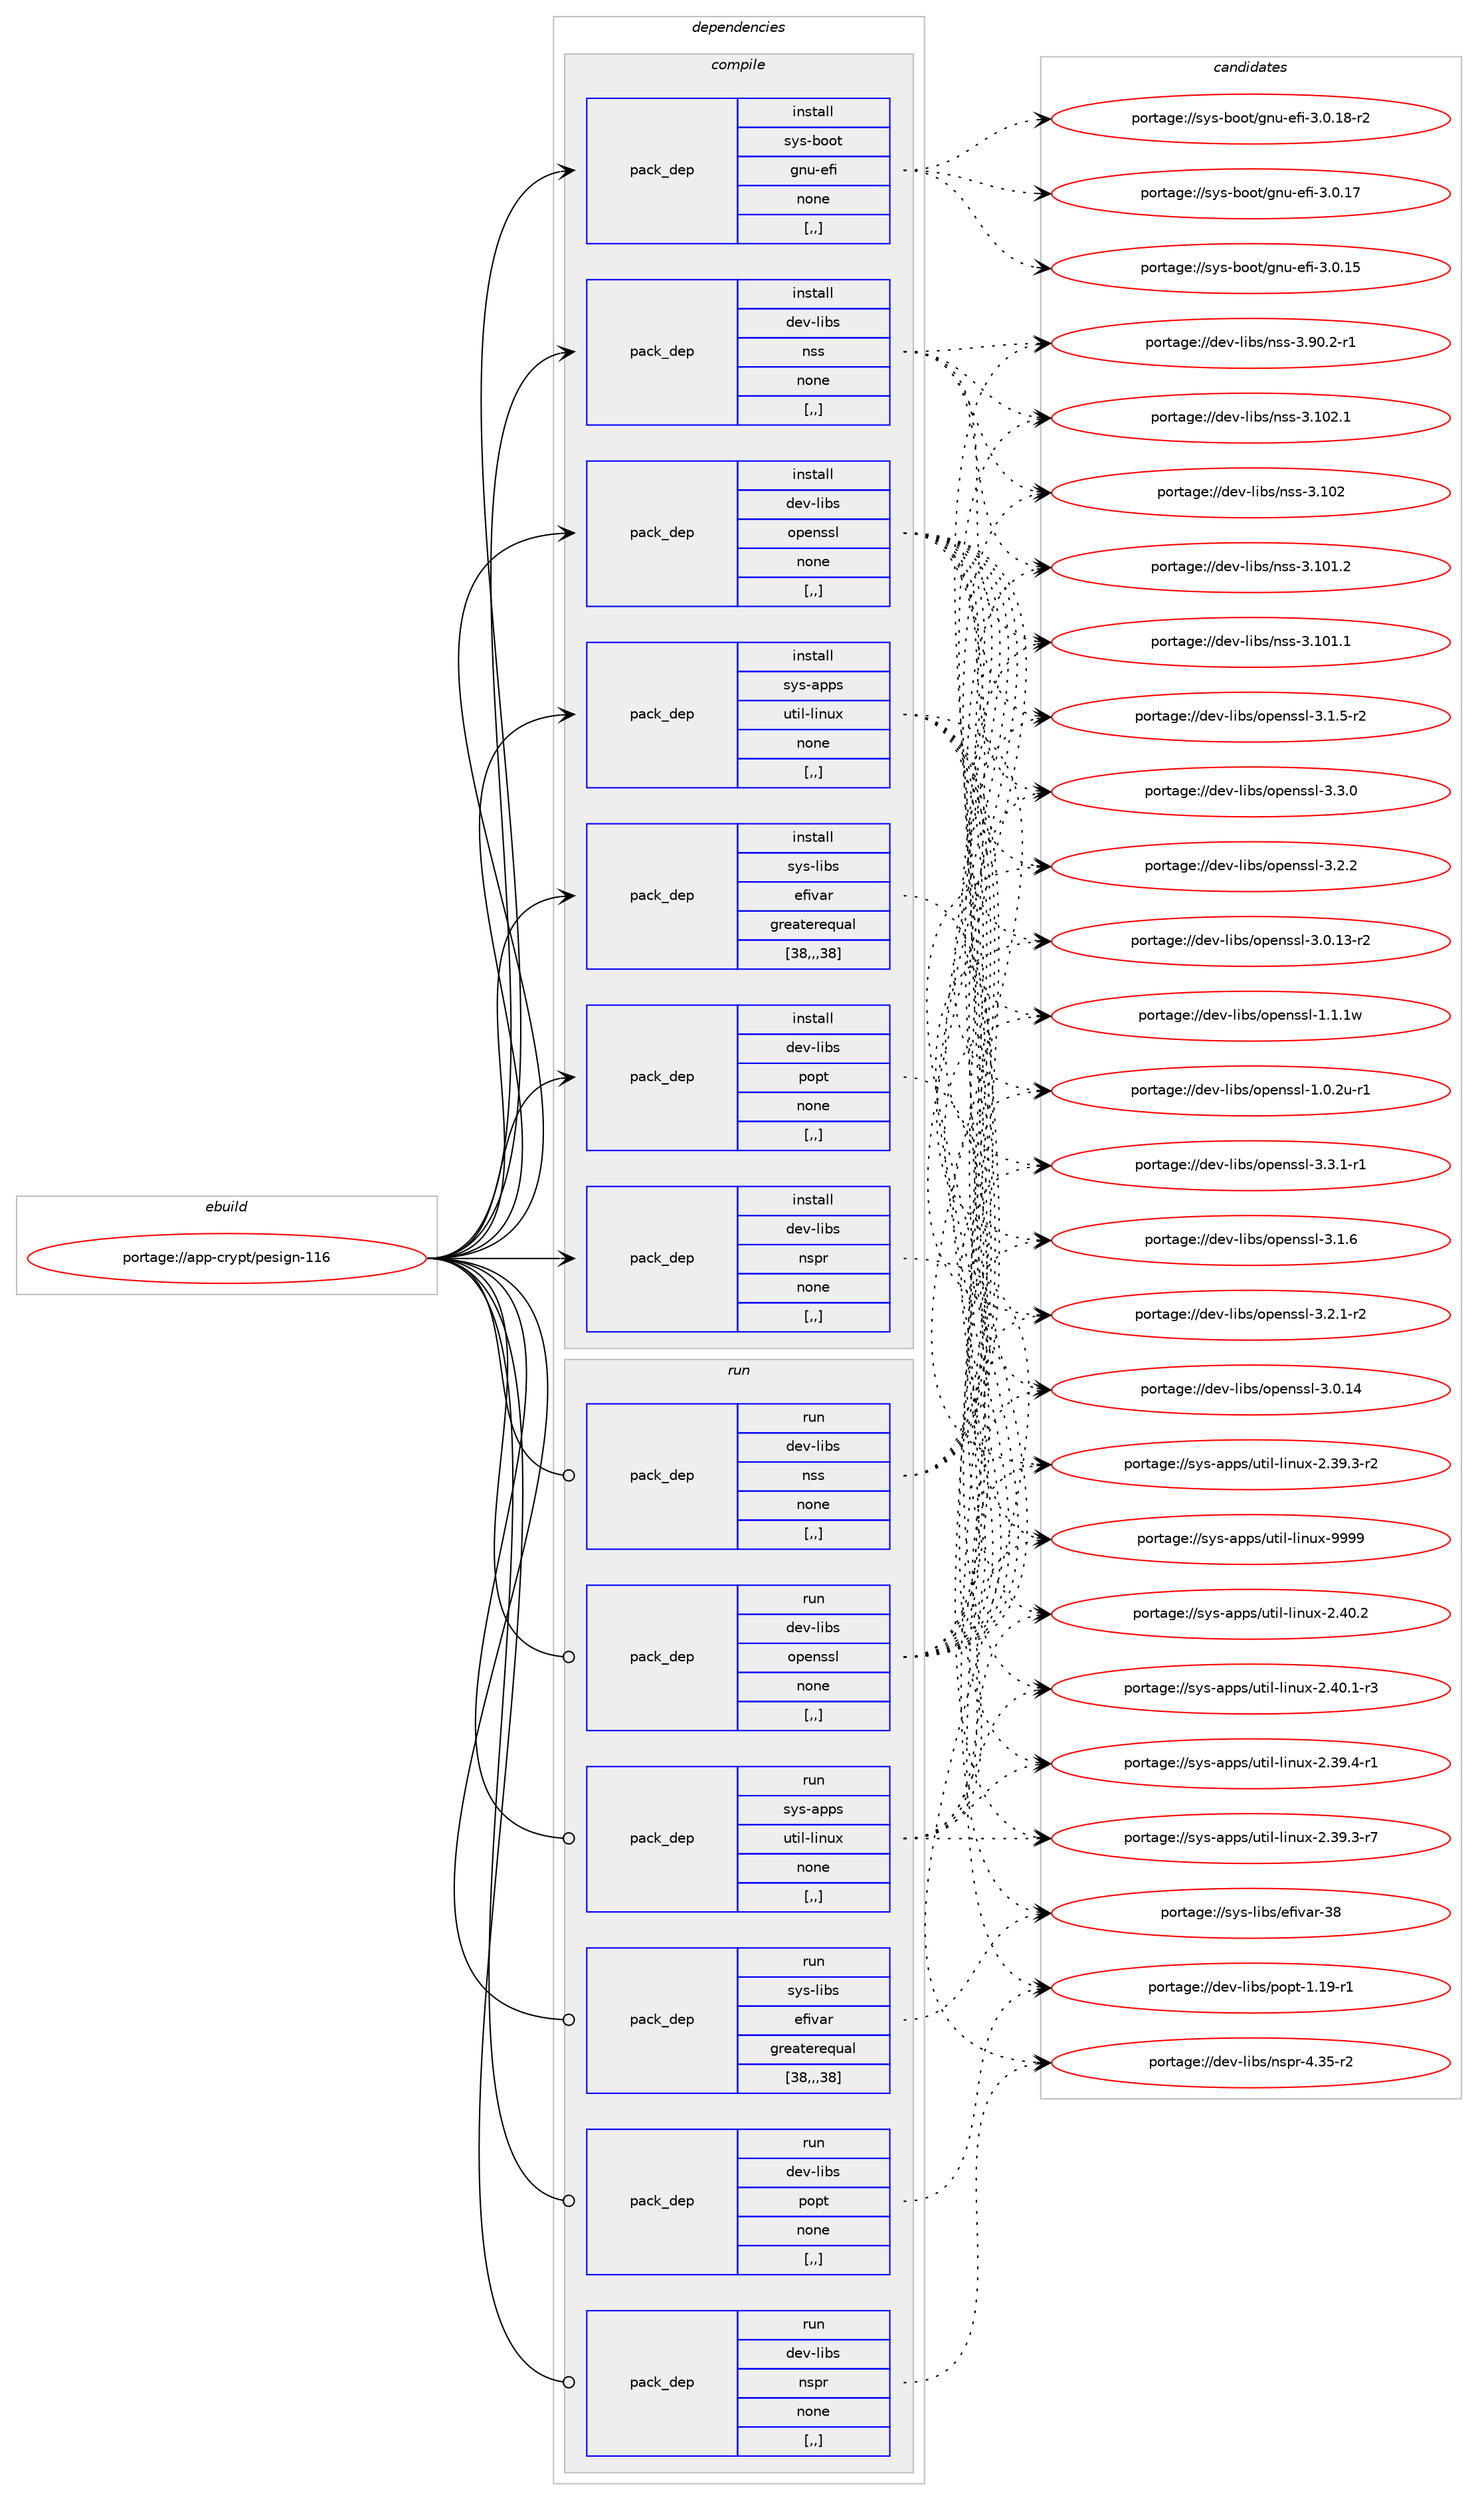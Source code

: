 digraph prolog {

# *************
# Graph options
# *************

newrank=true;
concentrate=true;
compound=true;
graph [rankdir=LR,fontname=Helvetica,fontsize=10,ranksep=1.5];#, ranksep=2.5, nodesep=0.2];
edge  [arrowhead=vee];
node  [fontname=Helvetica,fontsize=10];

# **********
# The ebuild
# **********

subgraph cluster_leftcol {
color=gray;
label=<<i>ebuild</i>>;
id [label="portage://app-crypt/pesign-116", color=red, width=4, href="../app-crypt/pesign-116.svg"];
}

# ****************
# The dependencies
# ****************

subgraph cluster_midcol {
color=gray;
label=<<i>dependencies</i>>;
subgraph cluster_compile {
fillcolor="#eeeeee";
style=filled;
label=<<i>compile</i>>;
subgraph pack9967 {
dependency13669 [label=<<TABLE BORDER="0" CELLBORDER="1" CELLSPACING="0" CELLPADDING="4" WIDTH="220"><TR><TD ROWSPAN="6" CELLPADDING="30">pack_dep</TD></TR><TR><TD WIDTH="110">install</TD></TR><TR><TD>dev-libs</TD></TR><TR><TD>nspr</TD></TR><TR><TD>none</TD></TR><TR><TD>[,,]</TD></TR></TABLE>>, shape=none, color=blue];
}
id:e -> dependency13669:w [weight=20,style="solid",arrowhead="vee"];
subgraph pack9968 {
dependency13670 [label=<<TABLE BORDER="0" CELLBORDER="1" CELLSPACING="0" CELLPADDING="4" WIDTH="220"><TR><TD ROWSPAN="6" CELLPADDING="30">pack_dep</TD></TR><TR><TD WIDTH="110">install</TD></TR><TR><TD>dev-libs</TD></TR><TR><TD>nss</TD></TR><TR><TD>none</TD></TR><TR><TD>[,,]</TD></TR></TABLE>>, shape=none, color=blue];
}
id:e -> dependency13670:w [weight=20,style="solid",arrowhead="vee"];
subgraph pack9969 {
dependency13671 [label=<<TABLE BORDER="0" CELLBORDER="1" CELLSPACING="0" CELLPADDING="4" WIDTH="220"><TR><TD ROWSPAN="6" CELLPADDING="30">pack_dep</TD></TR><TR><TD WIDTH="110">install</TD></TR><TR><TD>dev-libs</TD></TR><TR><TD>openssl</TD></TR><TR><TD>none</TD></TR><TR><TD>[,,]</TD></TR></TABLE>>, shape=none, color=blue];
}
id:e -> dependency13671:w [weight=20,style="solid",arrowhead="vee"];
subgraph pack9970 {
dependency13672 [label=<<TABLE BORDER="0" CELLBORDER="1" CELLSPACING="0" CELLPADDING="4" WIDTH="220"><TR><TD ROWSPAN="6" CELLPADDING="30">pack_dep</TD></TR><TR><TD WIDTH="110">install</TD></TR><TR><TD>dev-libs</TD></TR><TR><TD>popt</TD></TR><TR><TD>none</TD></TR><TR><TD>[,,]</TD></TR></TABLE>>, shape=none, color=blue];
}
id:e -> dependency13672:w [weight=20,style="solid",arrowhead="vee"];
subgraph pack9971 {
dependency13673 [label=<<TABLE BORDER="0" CELLBORDER="1" CELLSPACING="0" CELLPADDING="4" WIDTH="220"><TR><TD ROWSPAN="6" CELLPADDING="30">pack_dep</TD></TR><TR><TD WIDTH="110">install</TD></TR><TR><TD>sys-apps</TD></TR><TR><TD>util-linux</TD></TR><TR><TD>none</TD></TR><TR><TD>[,,]</TD></TR></TABLE>>, shape=none, color=blue];
}
id:e -> dependency13673:w [weight=20,style="solid",arrowhead="vee"];
subgraph pack9972 {
dependency13674 [label=<<TABLE BORDER="0" CELLBORDER="1" CELLSPACING="0" CELLPADDING="4" WIDTH="220"><TR><TD ROWSPAN="6" CELLPADDING="30">pack_dep</TD></TR><TR><TD WIDTH="110">install</TD></TR><TR><TD>sys-boot</TD></TR><TR><TD>gnu-efi</TD></TR><TR><TD>none</TD></TR><TR><TD>[,,]</TD></TR></TABLE>>, shape=none, color=blue];
}
id:e -> dependency13674:w [weight=20,style="solid",arrowhead="vee"];
subgraph pack9973 {
dependency13675 [label=<<TABLE BORDER="0" CELLBORDER="1" CELLSPACING="0" CELLPADDING="4" WIDTH="220"><TR><TD ROWSPAN="6" CELLPADDING="30">pack_dep</TD></TR><TR><TD WIDTH="110">install</TD></TR><TR><TD>sys-libs</TD></TR><TR><TD>efivar</TD></TR><TR><TD>greaterequal</TD></TR><TR><TD>[38,,,38]</TD></TR></TABLE>>, shape=none, color=blue];
}
id:e -> dependency13675:w [weight=20,style="solid",arrowhead="vee"];
}
subgraph cluster_compileandrun {
fillcolor="#eeeeee";
style=filled;
label=<<i>compile and run</i>>;
}
subgraph cluster_run {
fillcolor="#eeeeee";
style=filled;
label=<<i>run</i>>;
subgraph pack9974 {
dependency13676 [label=<<TABLE BORDER="0" CELLBORDER="1" CELLSPACING="0" CELLPADDING="4" WIDTH="220"><TR><TD ROWSPAN="6" CELLPADDING="30">pack_dep</TD></TR><TR><TD WIDTH="110">run</TD></TR><TR><TD>dev-libs</TD></TR><TR><TD>nspr</TD></TR><TR><TD>none</TD></TR><TR><TD>[,,]</TD></TR></TABLE>>, shape=none, color=blue];
}
id:e -> dependency13676:w [weight=20,style="solid",arrowhead="odot"];
subgraph pack9975 {
dependency13677 [label=<<TABLE BORDER="0" CELLBORDER="1" CELLSPACING="0" CELLPADDING="4" WIDTH="220"><TR><TD ROWSPAN="6" CELLPADDING="30">pack_dep</TD></TR><TR><TD WIDTH="110">run</TD></TR><TR><TD>dev-libs</TD></TR><TR><TD>nss</TD></TR><TR><TD>none</TD></TR><TR><TD>[,,]</TD></TR></TABLE>>, shape=none, color=blue];
}
id:e -> dependency13677:w [weight=20,style="solid",arrowhead="odot"];
subgraph pack9976 {
dependency13678 [label=<<TABLE BORDER="0" CELLBORDER="1" CELLSPACING="0" CELLPADDING="4" WIDTH="220"><TR><TD ROWSPAN="6" CELLPADDING="30">pack_dep</TD></TR><TR><TD WIDTH="110">run</TD></TR><TR><TD>dev-libs</TD></TR><TR><TD>openssl</TD></TR><TR><TD>none</TD></TR><TR><TD>[,,]</TD></TR></TABLE>>, shape=none, color=blue];
}
id:e -> dependency13678:w [weight=20,style="solid",arrowhead="odot"];
subgraph pack9977 {
dependency13679 [label=<<TABLE BORDER="0" CELLBORDER="1" CELLSPACING="0" CELLPADDING="4" WIDTH="220"><TR><TD ROWSPAN="6" CELLPADDING="30">pack_dep</TD></TR><TR><TD WIDTH="110">run</TD></TR><TR><TD>dev-libs</TD></TR><TR><TD>popt</TD></TR><TR><TD>none</TD></TR><TR><TD>[,,]</TD></TR></TABLE>>, shape=none, color=blue];
}
id:e -> dependency13679:w [weight=20,style="solid",arrowhead="odot"];
subgraph pack9978 {
dependency13680 [label=<<TABLE BORDER="0" CELLBORDER="1" CELLSPACING="0" CELLPADDING="4" WIDTH="220"><TR><TD ROWSPAN="6" CELLPADDING="30">pack_dep</TD></TR><TR><TD WIDTH="110">run</TD></TR><TR><TD>sys-apps</TD></TR><TR><TD>util-linux</TD></TR><TR><TD>none</TD></TR><TR><TD>[,,]</TD></TR></TABLE>>, shape=none, color=blue];
}
id:e -> dependency13680:w [weight=20,style="solid",arrowhead="odot"];
subgraph pack9979 {
dependency13681 [label=<<TABLE BORDER="0" CELLBORDER="1" CELLSPACING="0" CELLPADDING="4" WIDTH="220"><TR><TD ROWSPAN="6" CELLPADDING="30">pack_dep</TD></TR><TR><TD WIDTH="110">run</TD></TR><TR><TD>sys-libs</TD></TR><TR><TD>efivar</TD></TR><TR><TD>greaterequal</TD></TR><TR><TD>[38,,,38]</TD></TR></TABLE>>, shape=none, color=blue];
}
id:e -> dependency13681:w [weight=20,style="solid",arrowhead="odot"];
}
}

# **************
# The candidates
# **************

subgraph cluster_choices {
rank=same;
color=gray;
label=<<i>candidates</i>>;

subgraph choice9967 {
color=black;
nodesep=1;
choice10010111845108105981154711011511211445524651534511450 [label="portage://dev-libs/nspr-4.35-r2", color=red, width=4,href="../dev-libs/nspr-4.35-r2.svg"];
dependency13669:e -> choice10010111845108105981154711011511211445524651534511450:w [style=dotted,weight="100"];
}
subgraph choice9968 {
color=black;
nodesep=1;
choice1001011184510810598115471101151154551464948504649 [label="portage://dev-libs/nss-3.102.1", color=red, width=4,href="../dev-libs/nss-3.102.1.svg"];
choice100101118451081059811547110115115455146494850 [label="portage://dev-libs/nss-3.102", color=red, width=4,href="../dev-libs/nss-3.102.svg"];
choice1001011184510810598115471101151154551464948494650 [label="portage://dev-libs/nss-3.101.2", color=red, width=4,href="../dev-libs/nss-3.101.2.svg"];
choice1001011184510810598115471101151154551464948494649 [label="portage://dev-libs/nss-3.101.1", color=red, width=4,href="../dev-libs/nss-3.101.1.svg"];
choice100101118451081059811547110115115455146574846504511449 [label="portage://dev-libs/nss-3.90.2-r1", color=red, width=4,href="../dev-libs/nss-3.90.2-r1.svg"];
dependency13670:e -> choice1001011184510810598115471101151154551464948504649:w [style=dotted,weight="100"];
dependency13670:e -> choice100101118451081059811547110115115455146494850:w [style=dotted,weight="100"];
dependency13670:e -> choice1001011184510810598115471101151154551464948494650:w [style=dotted,weight="100"];
dependency13670:e -> choice1001011184510810598115471101151154551464948494649:w [style=dotted,weight="100"];
dependency13670:e -> choice100101118451081059811547110115115455146574846504511449:w [style=dotted,weight="100"];
}
subgraph choice9969 {
color=black;
nodesep=1;
choice1001011184510810598115471111121011101151151084551465146494511449 [label="portage://dev-libs/openssl-3.3.1-r1", color=red, width=4,href="../dev-libs/openssl-3.3.1-r1.svg"];
choice100101118451081059811547111112101110115115108455146514648 [label="portage://dev-libs/openssl-3.3.0", color=red, width=4,href="../dev-libs/openssl-3.3.0.svg"];
choice100101118451081059811547111112101110115115108455146504650 [label="portage://dev-libs/openssl-3.2.2", color=red, width=4,href="../dev-libs/openssl-3.2.2.svg"];
choice1001011184510810598115471111121011101151151084551465046494511450 [label="portage://dev-libs/openssl-3.2.1-r2", color=red, width=4,href="../dev-libs/openssl-3.2.1-r2.svg"];
choice100101118451081059811547111112101110115115108455146494654 [label="portage://dev-libs/openssl-3.1.6", color=red, width=4,href="../dev-libs/openssl-3.1.6.svg"];
choice1001011184510810598115471111121011101151151084551464946534511450 [label="portage://dev-libs/openssl-3.1.5-r2", color=red, width=4,href="../dev-libs/openssl-3.1.5-r2.svg"];
choice10010111845108105981154711111210111011511510845514648464952 [label="portage://dev-libs/openssl-3.0.14", color=red, width=4,href="../dev-libs/openssl-3.0.14.svg"];
choice100101118451081059811547111112101110115115108455146484649514511450 [label="portage://dev-libs/openssl-3.0.13-r2", color=red, width=4,href="../dev-libs/openssl-3.0.13-r2.svg"];
choice100101118451081059811547111112101110115115108454946494649119 [label="portage://dev-libs/openssl-1.1.1w", color=red, width=4,href="../dev-libs/openssl-1.1.1w.svg"];
choice1001011184510810598115471111121011101151151084549464846501174511449 [label="portage://dev-libs/openssl-1.0.2u-r1", color=red, width=4,href="../dev-libs/openssl-1.0.2u-r1.svg"];
dependency13671:e -> choice1001011184510810598115471111121011101151151084551465146494511449:w [style=dotted,weight="100"];
dependency13671:e -> choice100101118451081059811547111112101110115115108455146514648:w [style=dotted,weight="100"];
dependency13671:e -> choice100101118451081059811547111112101110115115108455146504650:w [style=dotted,weight="100"];
dependency13671:e -> choice1001011184510810598115471111121011101151151084551465046494511450:w [style=dotted,weight="100"];
dependency13671:e -> choice100101118451081059811547111112101110115115108455146494654:w [style=dotted,weight="100"];
dependency13671:e -> choice1001011184510810598115471111121011101151151084551464946534511450:w [style=dotted,weight="100"];
dependency13671:e -> choice10010111845108105981154711111210111011511510845514648464952:w [style=dotted,weight="100"];
dependency13671:e -> choice100101118451081059811547111112101110115115108455146484649514511450:w [style=dotted,weight="100"];
dependency13671:e -> choice100101118451081059811547111112101110115115108454946494649119:w [style=dotted,weight="100"];
dependency13671:e -> choice1001011184510810598115471111121011101151151084549464846501174511449:w [style=dotted,weight="100"];
}
subgraph choice9970 {
color=black;
nodesep=1;
choice10010111845108105981154711211111211645494649574511449 [label="portage://dev-libs/popt-1.19-r1", color=red, width=4,href="../dev-libs/popt-1.19-r1.svg"];
dependency13672:e -> choice10010111845108105981154711211111211645494649574511449:w [style=dotted,weight="100"];
}
subgraph choice9971 {
color=black;
nodesep=1;
choice115121115459711211211547117116105108451081051101171204557575757 [label="portage://sys-apps/util-linux-9999", color=red, width=4,href="../sys-apps/util-linux-9999.svg"];
choice1151211154597112112115471171161051084510810511011712045504652484650 [label="portage://sys-apps/util-linux-2.40.2", color=red, width=4,href="../sys-apps/util-linux-2.40.2.svg"];
choice11512111545971121121154711711610510845108105110117120455046524846494511451 [label="portage://sys-apps/util-linux-2.40.1-r3", color=red, width=4,href="../sys-apps/util-linux-2.40.1-r3.svg"];
choice11512111545971121121154711711610510845108105110117120455046515746524511449 [label="portage://sys-apps/util-linux-2.39.4-r1", color=red, width=4,href="../sys-apps/util-linux-2.39.4-r1.svg"];
choice11512111545971121121154711711610510845108105110117120455046515746514511455 [label="portage://sys-apps/util-linux-2.39.3-r7", color=red, width=4,href="../sys-apps/util-linux-2.39.3-r7.svg"];
choice11512111545971121121154711711610510845108105110117120455046515746514511450 [label="portage://sys-apps/util-linux-2.39.3-r2", color=red, width=4,href="../sys-apps/util-linux-2.39.3-r2.svg"];
dependency13673:e -> choice115121115459711211211547117116105108451081051101171204557575757:w [style=dotted,weight="100"];
dependency13673:e -> choice1151211154597112112115471171161051084510810511011712045504652484650:w [style=dotted,weight="100"];
dependency13673:e -> choice11512111545971121121154711711610510845108105110117120455046524846494511451:w [style=dotted,weight="100"];
dependency13673:e -> choice11512111545971121121154711711610510845108105110117120455046515746524511449:w [style=dotted,weight="100"];
dependency13673:e -> choice11512111545971121121154711711610510845108105110117120455046515746514511455:w [style=dotted,weight="100"];
dependency13673:e -> choice11512111545971121121154711711610510845108105110117120455046515746514511450:w [style=dotted,weight="100"];
}
subgraph choice9972 {
color=black;
nodesep=1;
choice11512111545981111111164710311011745101102105455146484649564511450 [label="portage://sys-boot/gnu-efi-3.0.18-r2", color=red, width=4,href="../sys-boot/gnu-efi-3.0.18-r2.svg"];
choice1151211154598111111116471031101174510110210545514648464955 [label="portage://sys-boot/gnu-efi-3.0.17", color=red, width=4,href="../sys-boot/gnu-efi-3.0.17.svg"];
choice1151211154598111111116471031101174510110210545514648464953 [label="portage://sys-boot/gnu-efi-3.0.15", color=red, width=4,href="../sys-boot/gnu-efi-3.0.15.svg"];
dependency13674:e -> choice11512111545981111111164710311011745101102105455146484649564511450:w [style=dotted,weight="100"];
dependency13674:e -> choice1151211154598111111116471031101174510110210545514648464955:w [style=dotted,weight="100"];
dependency13674:e -> choice1151211154598111111116471031101174510110210545514648464953:w [style=dotted,weight="100"];
}
subgraph choice9973 {
color=black;
nodesep=1;
choice11512111545108105981154710110210511897114455156 [label="portage://sys-libs/efivar-38", color=red, width=4,href="../sys-libs/efivar-38.svg"];
dependency13675:e -> choice11512111545108105981154710110210511897114455156:w [style=dotted,weight="100"];
}
subgraph choice9974 {
color=black;
nodesep=1;
choice10010111845108105981154711011511211445524651534511450 [label="portage://dev-libs/nspr-4.35-r2", color=red, width=4,href="../dev-libs/nspr-4.35-r2.svg"];
dependency13676:e -> choice10010111845108105981154711011511211445524651534511450:w [style=dotted,weight="100"];
}
subgraph choice9975 {
color=black;
nodesep=1;
choice1001011184510810598115471101151154551464948504649 [label="portage://dev-libs/nss-3.102.1", color=red, width=4,href="../dev-libs/nss-3.102.1.svg"];
choice100101118451081059811547110115115455146494850 [label="portage://dev-libs/nss-3.102", color=red, width=4,href="../dev-libs/nss-3.102.svg"];
choice1001011184510810598115471101151154551464948494650 [label="portage://dev-libs/nss-3.101.2", color=red, width=4,href="../dev-libs/nss-3.101.2.svg"];
choice1001011184510810598115471101151154551464948494649 [label="portage://dev-libs/nss-3.101.1", color=red, width=4,href="../dev-libs/nss-3.101.1.svg"];
choice100101118451081059811547110115115455146574846504511449 [label="portage://dev-libs/nss-3.90.2-r1", color=red, width=4,href="../dev-libs/nss-3.90.2-r1.svg"];
dependency13677:e -> choice1001011184510810598115471101151154551464948504649:w [style=dotted,weight="100"];
dependency13677:e -> choice100101118451081059811547110115115455146494850:w [style=dotted,weight="100"];
dependency13677:e -> choice1001011184510810598115471101151154551464948494650:w [style=dotted,weight="100"];
dependency13677:e -> choice1001011184510810598115471101151154551464948494649:w [style=dotted,weight="100"];
dependency13677:e -> choice100101118451081059811547110115115455146574846504511449:w [style=dotted,weight="100"];
}
subgraph choice9976 {
color=black;
nodesep=1;
choice1001011184510810598115471111121011101151151084551465146494511449 [label="portage://dev-libs/openssl-3.3.1-r1", color=red, width=4,href="../dev-libs/openssl-3.3.1-r1.svg"];
choice100101118451081059811547111112101110115115108455146514648 [label="portage://dev-libs/openssl-3.3.0", color=red, width=4,href="../dev-libs/openssl-3.3.0.svg"];
choice100101118451081059811547111112101110115115108455146504650 [label="portage://dev-libs/openssl-3.2.2", color=red, width=4,href="../dev-libs/openssl-3.2.2.svg"];
choice1001011184510810598115471111121011101151151084551465046494511450 [label="portage://dev-libs/openssl-3.2.1-r2", color=red, width=4,href="../dev-libs/openssl-3.2.1-r2.svg"];
choice100101118451081059811547111112101110115115108455146494654 [label="portage://dev-libs/openssl-3.1.6", color=red, width=4,href="../dev-libs/openssl-3.1.6.svg"];
choice1001011184510810598115471111121011101151151084551464946534511450 [label="portage://dev-libs/openssl-3.1.5-r2", color=red, width=4,href="../dev-libs/openssl-3.1.5-r2.svg"];
choice10010111845108105981154711111210111011511510845514648464952 [label="portage://dev-libs/openssl-3.0.14", color=red, width=4,href="../dev-libs/openssl-3.0.14.svg"];
choice100101118451081059811547111112101110115115108455146484649514511450 [label="portage://dev-libs/openssl-3.0.13-r2", color=red, width=4,href="../dev-libs/openssl-3.0.13-r2.svg"];
choice100101118451081059811547111112101110115115108454946494649119 [label="portage://dev-libs/openssl-1.1.1w", color=red, width=4,href="../dev-libs/openssl-1.1.1w.svg"];
choice1001011184510810598115471111121011101151151084549464846501174511449 [label="portage://dev-libs/openssl-1.0.2u-r1", color=red, width=4,href="../dev-libs/openssl-1.0.2u-r1.svg"];
dependency13678:e -> choice1001011184510810598115471111121011101151151084551465146494511449:w [style=dotted,weight="100"];
dependency13678:e -> choice100101118451081059811547111112101110115115108455146514648:w [style=dotted,weight="100"];
dependency13678:e -> choice100101118451081059811547111112101110115115108455146504650:w [style=dotted,weight="100"];
dependency13678:e -> choice1001011184510810598115471111121011101151151084551465046494511450:w [style=dotted,weight="100"];
dependency13678:e -> choice100101118451081059811547111112101110115115108455146494654:w [style=dotted,weight="100"];
dependency13678:e -> choice1001011184510810598115471111121011101151151084551464946534511450:w [style=dotted,weight="100"];
dependency13678:e -> choice10010111845108105981154711111210111011511510845514648464952:w [style=dotted,weight="100"];
dependency13678:e -> choice100101118451081059811547111112101110115115108455146484649514511450:w [style=dotted,weight="100"];
dependency13678:e -> choice100101118451081059811547111112101110115115108454946494649119:w [style=dotted,weight="100"];
dependency13678:e -> choice1001011184510810598115471111121011101151151084549464846501174511449:w [style=dotted,weight="100"];
}
subgraph choice9977 {
color=black;
nodesep=1;
choice10010111845108105981154711211111211645494649574511449 [label="portage://dev-libs/popt-1.19-r1", color=red, width=4,href="../dev-libs/popt-1.19-r1.svg"];
dependency13679:e -> choice10010111845108105981154711211111211645494649574511449:w [style=dotted,weight="100"];
}
subgraph choice9978 {
color=black;
nodesep=1;
choice115121115459711211211547117116105108451081051101171204557575757 [label="portage://sys-apps/util-linux-9999", color=red, width=4,href="../sys-apps/util-linux-9999.svg"];
choice1151211154597112112115471171161051084510810511011712045504652484650 [label="portage://sys-apps/util-linux-2.40.2", color=red, width=4,href="../sys-apps/util-linux-2.40.2.svg"];
choice11512111545971121121154711711610510845108105110117120455046524846494511451 [label="portage://sys-apps/util-linux-2.40.1-r3", color=red, width=4,href="../sys-apps/util-linux-2.40.1-r3.svg"];
choice11512111545971121121154711711610510845108105110117120455046515746524511449 [label="portage://sys-apps/util-linux-2.39.4-r1", color=red, width=4,href="../sys-apps/util-linux-2.39.4-r1.svg"];
choice11512111545971121121154711711610510845108105110117120455046515746514511455 [label="portage://sys-apps/util-linux-2.39.3-r7", color=red, width=4,href="../sys-apps/util-linux-2.39.3-r7.svg"];
choice11512111545971121121154711711610510845108105110117120455046515746514511450 [label="portage://sys-apps/util-linux-2.39.3-r2", color=red, width=4,href="../sys-apps/util-linux-2.39.3-r2.svg"];
dependency13680:e -> choice115121115459711211211547117116105108451081051101171204557575757:w [style=dotted,weight="100"];
dependency13680:e -> choice1151211154597112112115471171161051084510810511011712045504652484650:w [style=dotted,weight="100"];
dependency13680:e -> choice11512111545971121121154711711610510845108105110117120455046524846494511451:w [style=dotted,weight="100"];
dependency13680:e -> choice11512111545971121121154711711610510845108105110117120455046515746524511449:w [style=dotted,weight="100"];
dependency13680:e -> choice11512111545971121121154711711610510845108105110117120455046515746514511455:w [style=dotted,weight="100"];
dependency13680:e -> choice11512111545971121121154711711610510845108105110117120455046515746514511450:w [style=dotted,weight="100"];
}
subgraph choice9979 {
color=black;
nodesep=1;
choice11512111545108105981154710110210511897114455156 [label="portage://sys-libs/efivar-38", color=red, width=4,href="../sys-libs/efivar-38.svg"];
dependency13681:e -> choice11512111545108105981154710110210511897114455156:w [style=dotted,weight="100"];
}
}

}
